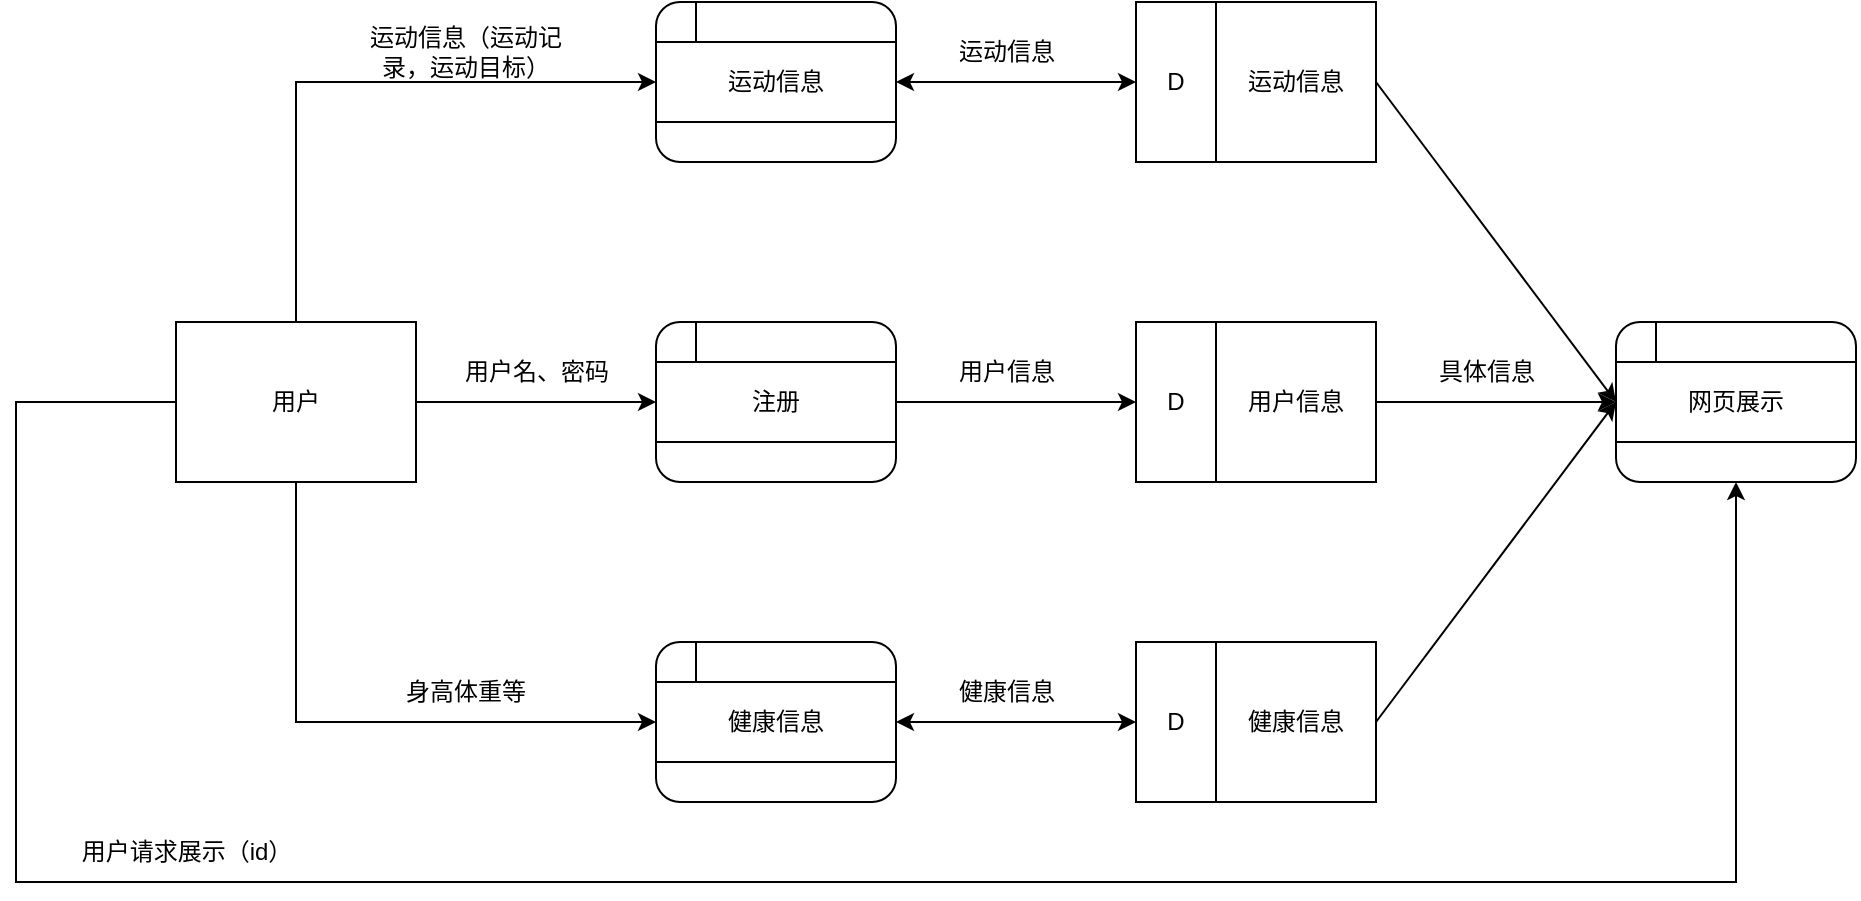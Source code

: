 <mxfile version="25.0.3">
  <diagram name="Page-1" id="b520641d-4fe3-3701-9064-5fc419738815">
    <mxGraphModel dx="1425" dy="1573" grid="1" gridSize="10" guides="1" tooltips="1" connect="1" arrows="1" fold="1" page="1" pageScale="1" pageWidth="1100" pageHeight="850" background="none" math="0" shadow="0">
      <root>
        <mxCell id="0" />
        <mxCell id="1" parent="0" />
        <mxCell id="2Ob1d-pQoCn5-seoIm5E-56" style="edgeStyle=orthogonalEdgeStyle;rounded=0;orthogonalLoop=1;jettySize=auto;html=1;entryX=0;entryY=0.5;entryDx=0;entryDy=0;" edge="1" parent="1" source="2Ob1d-pQoCn5-seoIm5E-1" target="2Ob1d-pQoCn5-seoIm5E-46">
          <mxGeometry relative="1" as="geometry">
            <Array as="points">
              <mxPoint x="420" y="280" />
            </Array>
          </mxGeometry>
        </mxCell>
        <mxCell id="2Ob1d-pQoCn5-seoIm5E-1" value="用户" style="rounded=0;whiteSpace=wrap;html=1;" vertex="1" parent="1">
          <mxGeometry x="360" y="400" width="120" height="80" as="geometry" />
        </mxCell>
        <mxCell id="2Ob1d-pQoCn5-seoIm5E-2" value="" style="endArrow=classic;html=1;rounded=0;" edge="1" parent="1">
          <mxGeometry width="50" height="50" relative="1" as="geometry">
            <mxPoint x="480" y="440" as="sourcePoint" />
            <mxPoint x="600" y="440" as="targetPoint" />
          </mxGeometry>
        </mxCell>
        <mxCell id="2Ob1d-pQoCn5-seoIm5E-3" value="用户名、密码" style="text;html=1;align=center;verticalAlign=middle;resizable=0;points=[];autosize=1;strokeColor=none;fillColor=none;" vertex="1" parent="1">
          <mxGeometry x="490" y="410" width="100" height="30" as="geometry" />
        </mxCell>
        <mxCell id="2Ob1d-pQoCn5-seoIm5E-45" style="edgeStyle=orthogonalEdgeStyle;rounded=0;orthogonalLoop=1;jettySize=auto;html=1;entryX=0;entryY=0.5;entryDx=0;entryDy=0;" edge="1" parent="1" source="2Ob1d-pQoCn5-seoIm5E-5" target="2Ob1d-pQoCn5-seoIm5E-17">
          <mxGeometry relative="1" as="geometry" />
        </mxCell>
        <mxCell id="2Ob1d-pQoCn5-seoIm5E-5" value="注册" style="rounded=1;whiteSpace=wrap;html=1;" vertex="1" parent="1">
          <mxGeometry x="600" y="400" width="120" height="80" as="geometry" />
        </mxCell>
        <mxCell id="2Ob1d-pQoCn5-seoIm5E-6" value="" style="endArrow=none;html=1;rounded=0;entryX=1;entryY=0.25;entryDx=0;entryDy=0;" edge="1" parent="1" target="2Ob1d-pQoCn5-seoIm5E-5">
          <mxGeometry width="50" height="50" relative="1" as="geometry">
            <mxPoint x="600" y="420" as="sourcePoint" />
            <mxPoint x="716.4" y="420.0" as="targetPoint" />
          </mxGeometry>
        </mxCell>
        <mxCell id="2Ob1d-pQoCn5-seoIm5E-7" value="" style="endArrow=none;html=1;rounded=0;" edge="1" parent="1">
          <mxGeometry width="50" height="50" relative="1" as="geometry">
            <mxPoint x="620" y="420" as="sourcePoint" />
            <mxPoint x="620" y="400" as="targetPoint" />
          </mxGeometry>
        </mxCell>
        <mxCell id="2Ob1d-pQoCn5-seoIm5E-8" value="" style="endArrow=none;html=1;rounded=0;entryX=1;entryY=0.75;entryDx=0;entryDy=0;" edge="1" parent="1" target="2Ob1d-pQoCn5-seoIm5E-5">
          <mxGeometry width="50" height="50" relative="1" as="geometry">
            <mxPoint x="600" y="460" as="sourcePoint" />
            <mxPoint x="650" y="410" as="targetPoint" />
          </mxGeometry>
        </mxCell>
        <mxCell id="2Ob1d-pQoCn5-seoIm5E-10" value="" style="endArrow=none;html=1;rounded=0;entryX=0.25;entryY=0;entryDx=0;entryDy=0;exitX=0.25;exitY=1;exitDx=0;exitDy=0;" edge="1" parent="1">
          <mxGeometry width="50" height="50" relative="1" as="geometry">
            <mxPoint x="870" y="480" as="sourcePoint" />
            <mxPoint x="870" y="400" as="targetPoint" />
          </mxGeometry>
        </mxCell>
        <mxCell id="2Ob1d-pQoCn5-seoIm5E-17" value="D" style="rounded=0;whiteSpace=wrap;html=1;" vertex="1" parent="1">
          <mxGeometry x="840" y="400" width="40" height="80" as="geometry" />
        </mxCell>
        <mxCell id="2Ob1d-pQoCn5-seoIm5E-18" value="&lt;span style=&quot;text-wrap-mode: nowrap;&quot;&gt;用户信息&lt;/span&gt;" style="rounded=0;whiteSpace=wrap;html=1;" vertex="1" parent="1">
          <mxGeometry x="880" y="400" width="80" height="80" as="geometry" />
        </mxCell>
        <mxCell id="2Ob1d-pQoCn5-seoIm5E-20" value="用户信息" style="text;html=1;align=center;verticalAlign=middle;resizable=0;points=[];autosize=1;strokeColor=none;fillColor=none;" vertex="1" parent="1">
          <mxGeometry x="740" y="410" width="70" height="30" as="geometry" />
        </mxCell>
        <mxCell id="2Ob1d-pQoCn5-seoIm5E-32" value="健康信息" style="rounded=1;whiteSpace=wrap;html=1;" vertex="1" parent="1">
          <mxGeometry x="600" y="560" width="120" height="80" as="geometry" />
        </mxCell>
        <mxCell id="2Ob1d-pQoCn5-seoIm5E-33" value="" style="endArrow=none;html=1;rounded=0;entryX=1;entryY=0.25;entryDx=0;entryDy=0;" edge="1" target="2Ob1d-pQoCn5-seoIm5E-32" parent="1">
          <mxGeometry width="50" height="50" relative="1" as="geometry">
            <mxPoint x="600" y="580" as="sourcePoint" />
            <mxPoint x="716.4" y="580" as="targetPoint" />
          </mxGeometry>
        </mxCell>
        <mxCell id="2Ob1d-pQoCn5-seoIm5E-34" value="" style="endArrow=none;html=1;rounded=0;" edge="1" parent="1">
          <mxGeometry width="50" height="50" relative="1" as="geometry">
            <mxPoint x="620" y="580" as="sourcePoint" />
            <mxPoint x="620" y="560" as="targetPoint" />
          </mxGeometry>
        </mxCell>
        <mxCell id="2Ob1d-pQoCn5-seoIm5E-35" value="" style="endArrow=none;html=1;rounded=0;entryX=1;entryY=0.75;entryDx=0;entryDy=0;" edge="1" target="2Ob1d-pQoCn5-seoIm5E-32" parent="1">
          <mxGeometry width="50" height="50" relative="1" as="geometry">
            <mxPoint x="600" y="620" as="sourcePoint" />
            <mxPoint x="650" y="570" as="targetPoint" />
          </mxGeometry>
        </mxCell>
        <mxCell id="2Ob1d-pQoCn5-seoIm5E-36" value="" style="endArrow=classic;html=1;rounded=0;entryX=0;entryY=0.5;entryDx=0;entryDy=0;" edge="1" parent="1" target="2Ob1d-pQoCn5-seoIm5E-32">
          <mxGeometry width="50" height="50" relative="1" as="geometry">
            <mxPoint x="420" y="480" as="sourcePoint" />
            <mxPoint x="470" y="430" as="targetPoint" />
            <Array as="points">
              <mxPoint x="420" y="600" />
            </Array>
          </mxGeometry>
        </mxCell>
        <mxCell id="2Ob1d-pQoCn5-seoIm5E-37" value="身高体重等" style="text;html=1;align=center;verticalAlign=middle;whiteSpace=wrap;rounded=0;" vertex="1" parent="1">
          <mxGeometry x="450" y="570" width="110" height="30" as="geometry" />
        </mxCell>
        <mxCell id="2Ob1d-pQoCn5-seoIm5E-38" value="" style="endArrow=none;html=1;rounded=0;entryX=0.25;entryY=0;entryDx=0;entryDy=0;exitX=0.25;exitY=1;exitDx=0;exitDy=0;" edge="1" parent="1">
          <mxGeometry width="50" height="50" relative="1" as="geometry">
            <mxPoint x="870" y="640" as="sourcePoint" />
            <mxPoint x="870" y="560" as="targetPoint" />
          </mxGeometry>
        </mxCell>
        <mxCell id="2Ob1d-pQoCn5-seoIm5E-39" value="D" style="rounded=0;whiteSpace=wrap;html=1;" vertex="1" parent="1">
          <mxGeometry x="840" y="560" width="40" height="80" as="geometry" />
        </mxCell>
        <mxCell id="2Ob1d-pQoCn5-seoIm5E-40" value="&lt;span style=&quot;text-wrap-mode: nowrap;&quot;&gt;健康信息&lt;/span&gt;" style="rounded=0;whiteSpace=wrap;html=1;" vertex="1" parent="1">
          <mxGeometry x="880" y="560" width="80" height="80" as="geometry" />
        </mxCell>
        <mxCell id="2Ob1d-pQoCn5-seoIm5E-41" value="" style="endArrow=classic;startArrow=classic;html=1;rounded=0;entryX=0;entryY=0.5;entryDx=0;entryDy=0;" edge="1" parent="1">
          <mxGeometry width="50" height="50" relative="1" as="geometry">
            <mxPoint x="720" y="600" as="sourcePoint" />
            <mxPoint x="840" y="600" as="targetPoint" />
          </mxGeometry>
        </mxCell>
        <mxCell id="2Ob1d-pQoCn5-seoIm5E-42" value="健康信息" style="text;html=1;align=center;verticalAlign=middle;resizable=0;points=[];autosize=1;strokeColor=none;fillColor=none;" vertex="1" parent="1">
          <mxGeometry x="740" y="570" width="70" height="30" as="geometry" />
        </mxCell>
        <mxCell id="2Ob1d-pQoCn5-seoIm5E-46" value="运动信息" style="rounded=1;whiteSpace=wrap;html=1;" vertex="1" parent="1">
          <mxGeometry x="600" y="240" width="120" height="80" as="geometry" />
        </mxCell>
        <mxCell id="2Ob1d-pQoCn5-seoIm5E-47" value="" style="endArrow=none;html=1;rounded=0;entryX=1;entryY=0.25;entryDx=0;entryDy=0;" edge="1" target="2Ob1d-pQoCn5-seoIm5E-46" parent="1">
          <mxGeometry width="50" height="50" relative="1" as="geometry">
            <mxPoint x="600" y="260" as="sourcePoint" />
            <mxPoint x="716.4" y="260" as="targetPoint" />
          </mxGeometry>
        </mxCell>
        <mxCell id="2Ob1d-pQoCn5-seoIm5E-48" value="" style="endArrow=none;html=1;rounded=0;" edge="1" parent="1">
          <mxGeometry width="50" height="50" relative="1" as="geometry">
            <mxPoint x="620" y="260" as="sourcePoint" />
            <mxPoint x="620" y="240" as="targetPoint" />
          </mxGeometry>
        </mxCell>
        <mxCell id="2Ob1d-pQoCn5-seoIm5E-49" value="" style="endArrow=none;html=1;rounded=0;entryX=1;entryY=0.75;entryDx=0;entryDy=0;" edge="1" target="2Ob1d-pQoCn5-seoIm5E-46" parent="1">
          <mxGeometry width="50" height="50" relative="1" as="geometry">
            <mxPoint x="600" y="300" as="sourcePoint" />
            <mxPoint x="650" y="250" as="targetPoint" />
          </mxGeometry>
        </mxCell>
        <mxCell id="2Ob1d-pQoCn5-seoIm5E-50" value="运动信息（运动记录，运动目标）" style="text;html=1;align=center;verticalAlign=middle;whiteSpace=wrap;rounded=0;" vertex="1" parent="1">
          <mxGeometry x="450" y="250" width="110" height="30" as="geometry" />
        </mxCell>
        <mxCell id="2Ob1d-pQoCn5-seoIm5E-51" value="" style="endArrow=none;html=1;rounded=0;entryX=0.25;entryY=0;entryDx=0;entryDy=0;exitX=0.25;exitY=1;exitDx=0;exitDy=0;" edge="1" parent="1">
          <mxGeometry width="50" height="50" relative="1" as="geometry">
            <mxPoint x="870" y="320" as="sourcePoint" />
            <mxPoint x="870" y="240" as="targetPoint" />
          </mxGeometry>
        </mxCell>
        <mxCell id="2Ob1d-pQoCn5-seoIm5E-52" value="D" style="rounded=0;whiteSpace=wrap;html=1;" vertex="1" parent="1">
          <mxGeometry x="840" y="240" width="40" height="80" as="geometry" />
        </mxCell>
        <mxCell id="2Ob1d-pQoCn5-seoIm5E-53" value="&lt;span style=&quot;text-wrap-mode: nowrap;&quot;&gt;运动信息&lt;/span&gt;" style="rounded=0;whiteSpace=wrap;html=1;" vertex="1" parent="1">
          <mxGeometry x="880" y="240" width="80" height="80" as="geometry" />
        </mxCell>
        <mxCell id="2Ob1d-pQoCn5-seoIm5E-54" value="" style="endArrow=classic;startArrow=classic;html=1;rounded=0;entryX=0;entryY=0.5;entryDx=0;entryDy=0;" edge="1" parent="1">
          <mxGeometry width="50" height="50" relative="1" as="geometry">
            <mxPoint x="720" y="280" as="sourcePoint" />
            <mxPoint x="840" y="280" as="targetPoint" />
          </mxGeometry>
        </mxCell>
        <mxCell id="2Ob1d-pQoCn5-seoIm5E-55" value="运动信息" style="text;html=1;align=center;verticalAlign=middle;resizable=0;points=[];autosize=1;strokeColor=none;fillColor=none;" vertex="1" parent="1">
          <mxGeometry x="740" y="250" width="70" height="30" as="geometry" />
        </mxCell>
        <mxCell id="2Ob1d-pQoCn5-seoIm5E-57" value="网页展示" style="rounded=1;whiteSpace=wrap;html=1;" vertex="1" parent="1">
          <mxGeometry x="1080" y="400" width="120" height="80" as="geometry" />
        </mxCell>
        <mxCell id="2Ob1d-pQoCn5-seoIm5E-58" value="" style="endArrow=none;html=1;rounded=0;entryX=1;entryY=0.25;entryDx=0;entryDy=0;" edge="1" parent="1" target="2Ob1d-pQoCn5-seoIm5E-57">
          <mxGeometry width="50" height="50" relative="1" as="geometry">
            <mxPoint x="1080" y="420" as="sourcePoint" />
            <mxPoint x="1196.4" y="420" as="targetPoint" />
          </mxGeometry>
        </mxCell>
        <mxCell id="2Ob1d-pQoCn5-seoIm5E-59" value="" style="endArrow=none;html=1;rounded=0;" edge="1" parent="1">
          <mxGeometry width="50" height="50" relative="1" as="geometry">
            <mxPoint x="1100" y="420" as="sourcePoint" />
            <mxPoint x="1100" y="400" as="targetPoint" />
          </mxGeometry>
        </mxCell>
        <mxCell id="2Ob1d-pQoCn5-seoIm5E-60" value="" style="endArrow=none;html=1;rounded=0;entryX=1;entryY=0.75;entryDx=0;entryDy=0;" edge="1" parent="1" target="2Ob1d-pQoCn5-seoIm5E-57">
          <mxGeometry width="50" height="50" relative="1" as="geometry">
            <mxPoint x="1080" y="460" as="sourcePoint" />
            <mxPoint x="1130" y="410" as="targetPoint" />
          </mxGeometry>
        </mxCell>
        <mxCell id="2Ob1d-pQoCn5-seoIm5E-64" value="" style="endArrow=classic;html=1;rounded=0;entryX=0.5;entryY=1;entryDx=0;entryDy=0;" edge="1" parent="1" target="2Ob1d-pQoCn5-seoIm5E-57">
          <mxGeometry width="50" height="50" relative="1" as="geometry">
            <mxPoint x="360" y="440" as="sourcePoint" />
            <mxPoint x="280" y="440" as="targetPoint" />
            <Array as="points">
              <mxPoint x="280" y="440" />
              <mxPoint x="280" y="680" />
              <mxPoint x="1140" y="680" />
            </Array>
          </mxGeometry>
        </mxCell>
        <mxCell id="2Ob1d-pQoCn5-seoIm5E-65" value="用户请求展示（id）" style="text;html=1;align=center;verticalAlign=middle;resizable=0;points=[];autosize=1;strokeColor=none;fillColor=none;" vertex="1" parent="1">
          <mxGeometry x="300" y="650" width="130" height="30" as="geometry" />
        </mxCell>
        <mxCell id="2Ob1d-pQoCn5-seoIm5E-66" value="" style="endArrow=classic;html=1;rounded=0;entryX=0;entryY=0.5;entryDx=0;entryDy=0;" edge="1" parent="1" target="2Ob1d-pQoCn5-seoIm5E-57">
          <mxGeometry width="50" height="50" relative="1" as="geometry">
            <mxPoint x="960" y="280" as="sourcePoint" />
            <mxPoint x="1010" y="230" as="targetPoint" />
          </mxGeometry>
        </mxCell>
        <mxCell id="2Ob1d-pQoCn5-seoIm5E-67" value="" style="endArrow=classic;html=1;rounded=0;" edge="1" parent="1">
          <mxGeometry width="50" height="50" relative="1" as="geometry">
            <mxPoint x="960" y="440" as="sourcePoint" />
            <mxPoint x="1080" y="440" as="targetPoint" />
          </mxGeometry>
        </mxCell>
        <mxCell id="2Ob1d-pQoCn5-seoIm5E-68" value="" style="endArrow=classic;html=1;rounded=0;" edge="1" parent="1">
          <mxGeometry width="50" height="50" relative="1" as="geometry">
            <mxPoint x="960" y="600" as="sourcePoint" />
            <mxPoint x="1080" y="440" as="targetPoint" />
          </mxGeometry>
        </mxCell>
        <mxCell id="2Ob1d-pQoCn5-seoIm5E-69" value="具体信息" style="text;html=1;align=center;verticalAlign=middle;resizable=0;points=[];autosize=1;strokeColor=none;fillColor=none;" vertex="1" parent="1">
          <mxGeometry x="980" y="410" width="70" height="30" as="geometry" />
        </mxCell>
      </root>
    </mxGraphModel>
  </diagram>
</mxfile>
